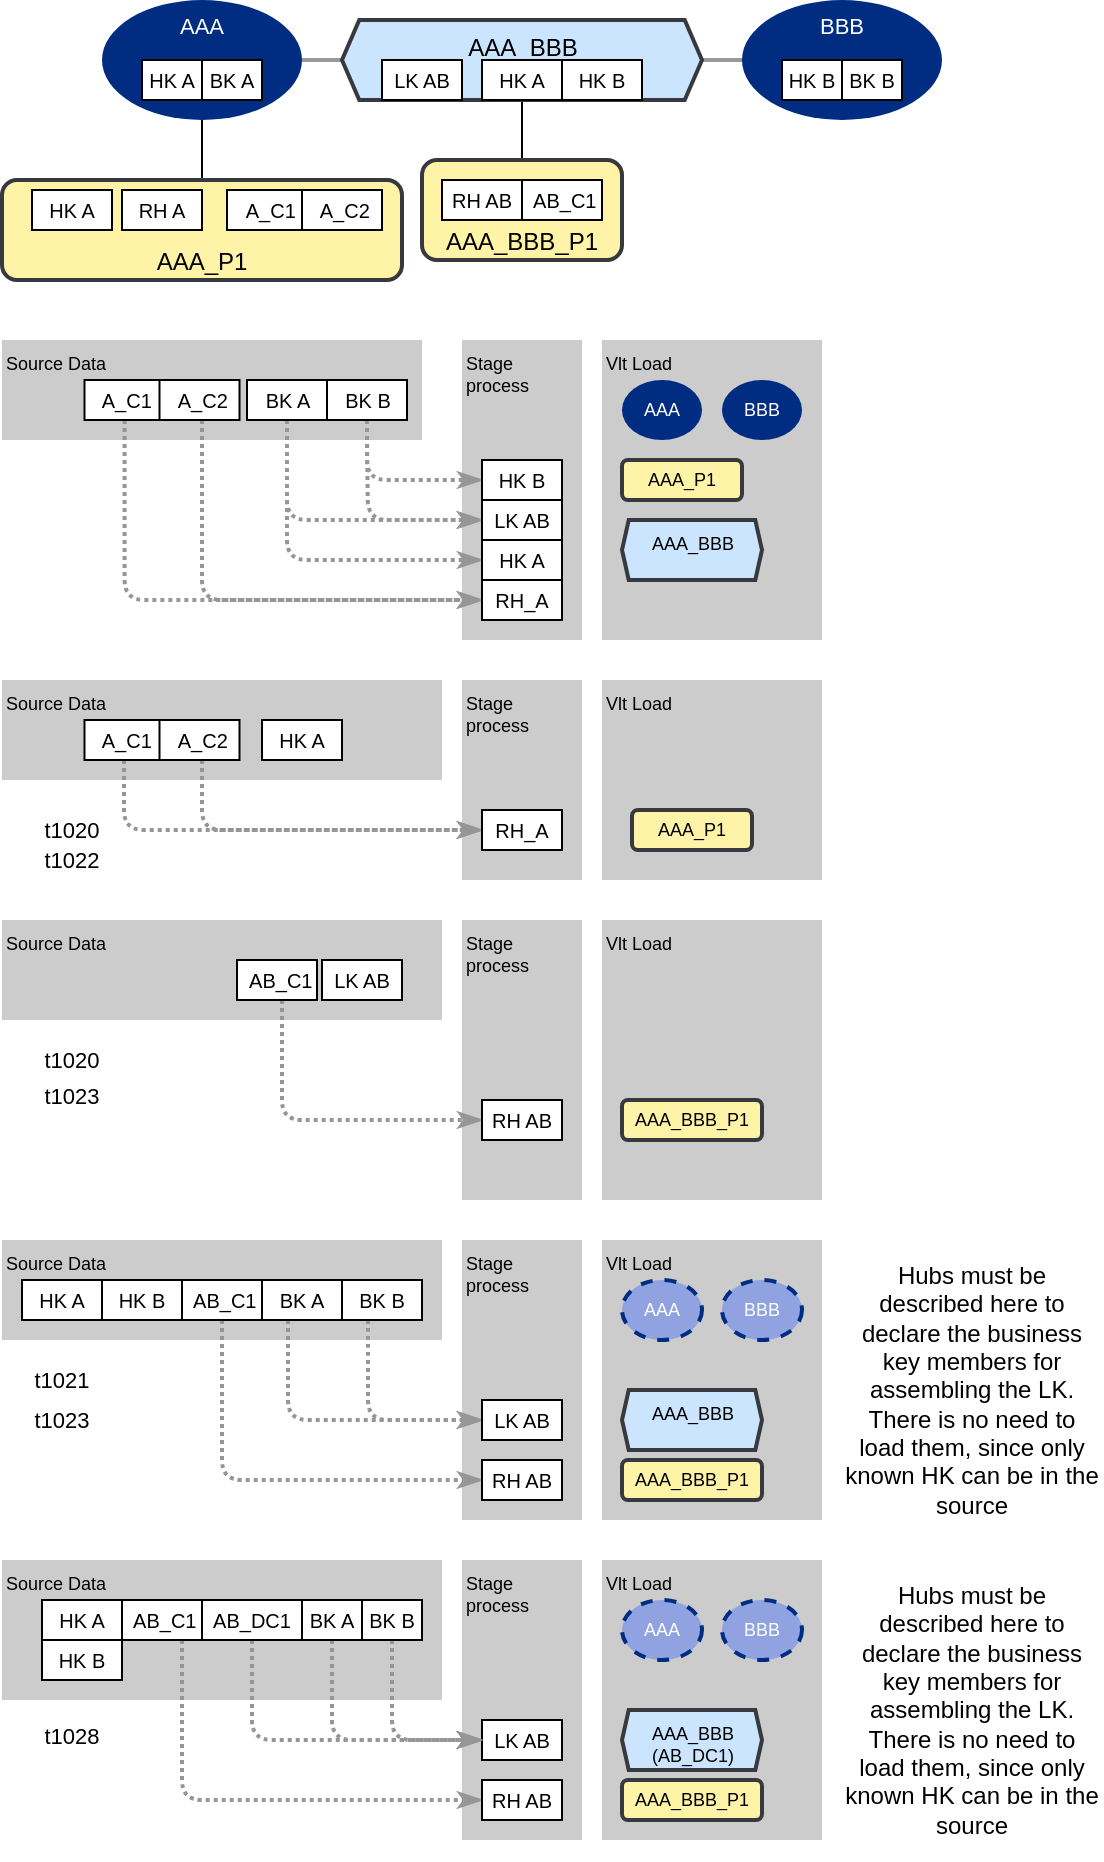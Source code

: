 <mxfile version="21.6.1" type="device">
  <diagram name="Seite-1" id="4nldZ2X44YXfPoI_JoEv">
    <mxGraphModel dx="775" dy="496" grid="1" gridSize="10" guides="1" tooltips="1" connect="1" arrows="1" fold="1" page="1" pageScale="1" pageWidth="1169" pageHeight="827" math="0" shadow="0">
      <root>
        <mxCell id="0" />
        <mxCell id="1" parent="0" />
        <mxCell id="vhCUdtXiWIf4BPjvFejv-14" value="Stage &lt;br style=&quot;font-size: 9px;&quot;&gt;process" style="rounded=0;whiteSpace=wrap;html=1;fontFamily=Helvetica;fontSize=9;fontColor=#000000;verticalAlign=top;fillColor=#CCCCCC;strokeColor=none;align=left;" parent="1" vertex="1">
          <mxGeometry x="300" y="680" width="60" height="140" as="geometry" />
        </mxCell>
        <mxCell id="vhCUdtXiWIf4BPjvFejv-13" value="Source Data" style="rounded=0;whiteSpace=wrap;html=1;fontFamily=Helvetica;fontSize=9;fontColor=#000000;verticalAlign=top;fillColor=#CCCCCC;strokeColor=none;align=left;" parent="1" vertex="1">
          <mxGeometry x="70" y="680" width="220" height="50" as="geometry" />
        </mxCell>
        <mxCell id="AOwtY-LI5ESdWI-Md5z0-16" style="edgeStyle=orthogonalEdgeStyle;shape=connector;rounded=1;jumpStyle=none;orthogonalLoop=1;jettySize=auto;html=1;entryX=0;entryY=0.5;entryDx=0;entryDy=0;labelBackgroundColor=default;strokeColor=default;strokeWidth=2;fontFamily=Helvetica;fontSize=11;fontColor=default;endArrow=none;endFill=0;opacity=40;" parent="1" source="AOwtY-LI5ESdWI-Md5z0-1" target="AOwtY-LI5ESdWI-Md5z0-2" edge="1">
          <mxGeometry relative="1" as="geometry" />
        </mxCell>
        <mxCell id="AOwtY-LI5ESdWI-Md5z0-1" value="AAA" style="strokeWidth=2;html=1;shape=mxgraph.flowchart.start_1;whiteSpace=wrap;strokeColor=none;fontColor=#ffffff;fillColor=#002C82;fontFamily=Helvetica;fontSize=11;verticalAlign=top;" parent="1" vertex="1">
          <mxGeometry x="120" y="60" width="100" height="60" as="geometry" />
        </mxCell>
        <mxCell id="AOwtY-LI5ESdWI-Md5z0-17" style="edgeStyle=orthogonalEdgeStyle;shape=connector;rounded=1;jumpStyle=none;orthogonalLoop=1;jettySize=auto;html=1;entryX=0;entryY=0.5;entryDx=0;entryDy=0;entryPerimeter=0;labelBackgroundColor=default;strokeColor=default;strokeWidth=2;fontFamily=Helvetica;fontSize=11;fontColor=default;endArrow=none;endFill=0;opacity=40;" parent="1" source="AOwtY-LI5ESdWI-Md5z0-2" target="AOwtY-LI5ESdWI-Md5z0-3" edge="1">
          <mxGeometry relative="1" as="geometry" />
        </mxCell>
        <mxCell id="vhCUdtXiWIf4BPjvFejv-76" style="edgeStyle=orthogonalEdgeStyle;shape=connector;rounded=1;jumpStyle=none;orthogonalLoop=1;jettySize=auto;html=1;labelBackgroundColor=default;strokeColor=default;fontFamily=Helvetica;fontSize=11;fontColor=default;endArrow=none;endFill=0;" parent="1" source="AOwtY-LI5ESdWI-Md5z0-2" target="vhCUdtXiWIf4BPjvFejv-73" edge="1">
          <mxGeometry relative="1" as="geometry" />
        </mxCell>
        <mxCell id="AOwtY-LI5ESdWI-Md5z0-2" value="AAA_BBB" style="verticalLabelPosition=middle;verticalAlign=top;html=1;shape=hexagon;perimeter=hexagonPerimeter2;arcSize=6;size=0.048;fillColor=#cce5ff;strokeColor=#36393d;strokeWidth=2;labelPosition=center;align=center;" parent="1" vertex="1">
          <mxGeometry x="240" y="70" width="180" height="40" as="geometry" />
        </mxCell>
        <mxCell id="AOwtY-LI5ESdWI-Md5z0-3" value="BBB" style="strokeWidth=2;html=1;shape=mxgraph.flowchart.start_1;whiteSpace=wrap;strokeColor=none;fontColor=#ffffff;fillColor=#002C82;fontFamily=Helvetica;fontSize=11;verticalAlign=top;" parent="1" vertex="1">
          <mxGeometry x="440" y="60" width="100" height="60" as="geometry" />
        </mxCell>
        <mxCell id="AOwtY-LI5ESdWI-Md5z0-15" style="edgeStyle=orthogonalEdgeStyle;shape=connector;rounded=1;jumpStyle=none;orthogonalLoop=1;jettySize=auto;html=1;entryX=0.5;entryY=1;entryDx=0;entryDy=0;entryPerimeter=0;labelBackgroundColor=default;strokeColor=default;fontFamily=Helvetica;fontSize=11;fontColor=default;endArrow=none;endFill=0;" parent="1" source="AOwtY-LI5ESdWI-Md5z0-4" target="AOwtY-LI5ESdWI-Md5z0-1" edge="1">
          <mxGeometry relative="1" as="geometry" />
        </mxCell>
        <mxCell id="AOwtY-LI5ESdWI-Md5z0-4" value="AAA_P1" style="rounded=1;whiteSpace=wrap;html=1;strokeColor=#36393d;fillColor=#FFF3A8;strokeWidth=2;verticalAlign=bottom;" parent="1" vertex="1">
          <mxGeometry x="70" y="150" width="200" height="50" as="geometry" />
        </mxCell>
        <mxCell id="AOwtY-LI5ESdWI-Md5z0-6" value="HK A" style="rounded=0;whiteSpace=wrap;html=1;fontSize=10;" parent="1" vertex="1">
          <mxGeometry x="140" y="90" width="30" height="20" as="geometry" />
        </mxCell>
        <mxCell id="AOwtY-LI5ESdWI-Md5z0-7" value="HK B" style="rounded=0;whiteSpace=wrap;html=1;fontSize=10;" parent="1" vertex="1">
          <mxGeometry x="460" y="90" width="30" height="20" as="geometry" />
        </mxCell>
        <mxCell id="AOwtY-LI5ESdWI-Md5z0-8" value="BK A" style="rounded=0;whiteSpace=wrap;html=1;fontSize=10;" parent="1" vertex="1">
          <mxGeometry x="170" y="90" width="30" height="20" as="geometry" />
        </mxCell>
        <mxCell id="AOwtY-LI5ESdWI-Md5z0-9" value="BK B" style="rounded=0;whiteSpace=wrap;html=1;fontSize=10;" parent="1" vertex="1">
          <mxGeometry x="490" y="90" width="30" height="20" as="geometry" />
        </mxCell>
        <mxCell id="AOwtY-LI5ESdWI-Md5z0-10" value="HK A" style="rounded=0;whiteSpace=wrap;html=1;fontSize=10;" parent="1" vertex="1">
          <mxGeometry x="85" y="155" width="40" height="20" as="geometry" />
        </mxCell>
        <mxCell id="AOwtY-LI5ESdWI-Md5z0-11" value="HK A" style="rounded=0;whiteSpace=wrap;html=1;fontSize=10;" parent="1" vertex="1">
          <mxGeometry x="310" y="90" width="40" height="20" as="geometry" />
        </mxCell>
        <mxCell id="AOwtY-LI5ESdWI-Md5z0-12" value="HK B" style="rounded=0;whiteSpace=wrap;html=1;fontSize=10;" parent="1" vertex="1">
          <mxGeometry x="350" y="90" width="40" height="20" as="geometry" />
        </mxCell>
        <mxCell id="AOwtY-LI5ESdWI-Md5z0-18" value="LK AB" style="rounded=0;whiteSpace=wrap;html=1;fontSize=10;" parent="1" vertex="1">
          <mxGeometry x="260" y="90" width="40" height="20" as="geometry" />
        </mxCell>
        <mxCell id="AOwtY-LI5ESdWI-Md5z0-19" value="RH A" style="rounded=0;whiteSpace=wrap;html=1;fontSize=10;" parent="1" vertex="1">
          <mxGeometry x="130" y="155" width="40" height="20" as="geometry" />
        </mxCell>
        <mxCell id="vhCUdtXiWIf4BPjvFejv-11" style="edgeStyle=orthogonalEdgeStyle;shape=connector;rounded=1;jumpStyle=none;orthogonalLoop=1;jettySize=auto;html=1;dashed=1;dashPattern=1 1;labelBackgroundColor=default;strokeColor=#969696;strokeWidth=2;fontFamily=Helvetica;fontSize=11;fontColor=#C2C2C2;endArrow=classicThin;endFill=1;" parent="1" source="vhCUdtXiWIf4BPjvFejv-2" target="vhCUdtXiWIf4BPjvFejv-5" edge="1">
          <mxGeometry relative="1" as="geometry">
            <Array as="points">
              <mxPoint x="213" y="770" />
            </Array>
          </mxGeometry>
        </mxCell>
        <mxCell id="vhCUdtXiWIf4BPjvFejv-2" value="BK A" style="rounded=0;whiteSpace=wrap;html=1;fontSize=10;" parent="1" vertex="1">
          <mxGeometry x="200" y="700" width="40" height="20" as="geometry" />
        </mxCell>
        <mxCell id="vhCUdtXiWIf4BPjvFejv-10" style="edgeStyle=orthogonalEdgeStyle;shape=connector;rounded=1;jumpStyle=none;orthogonalLoop=1;jettySize=auto;html=1;dashed=1;dashPattern=1 1;labelBackgroundColor=default;strokeColor=#969696;strokeWidth=2;fontFamily=Helvetica;fontSize=11;fontColor=#C2C2C2;endArrow=classicThin;endFill=1;" parent="1" source="vhCUdtXiWIf4BPjvFejv-3" target="vhCUdtXiWIf4BPjvFejv-5" edge="1">
          <mxGeometry relative="1" as="geometry">
            <Array as="points">
              <mxPoint x="253" y="730" />
              <mxPoint x="253" y="730" />
              <mxPoint x="253" y="770" />
            </Array>
          </mxGeometry>
        </mxCell>
        <mxCell id="vhCUdtXiWIf4BPjvFejv-3" value="BK B" style="rounded=0;whiteSpace=wrap;html=1;fontSize=10;" parent="1" vertex="1">
          <mxGeometry x="240" y="700" width="40" height="20" as="geometry" />
        </mxCell>
        <mxCell id="vhCUdtXiWIf4BPjvFejv-5" value="LK AB" style="rounded=0;whiteSpace=wrap;html=1;fontSize=10;" parent="1" vertex="1">
          <mxGeometry x="310" y="760" width="40" height="20" as="geometry" />
        </mxCell>
        <mxCell id="vhCUdtXiWIf4BPjvFejv-15" value="Vlt Load" style="rounded=0;whiteSpace=wrap;html=1;fontFamily=Helvetica;fontSize=9;fontColor=#000000;verticalAlign=top;fillColor=#CCCCCC;strokeColor=none;align=left;" parent="1" vertex="1">
          <mxGeometry x="370" y="680" width="110" height="140" as="geometry" />
        </mxCell>
        <mxCell id="vhCUdtXiWIf4BPjvFejv-19" value="&amp;nbsp;A_C1" style="rounded=0;whiteSpace=wrap;html=1;fontSize=10;" parent="1" vertex="1">
          <mxGeometry x="182.5" y="155" width="40" height="20" as="geometry" />
        </mxCell>
        <mxCell id="vhCUdtXiWIf4BPjvFejv-20" value="&amp;nbsp;A_C2" style="rounded=0;whiteSpace=wrap;html=1;fontSize=10;" parent="1" vertex="1">
          <mxGeometry x="220" y="155" width="40" height="20" as="geometry" />
        </mxCell>
        <mxCell id="vhCUdtXiWIf4BPjvFejv-21" value="AAA" style="strokeWidth=2;html=1;shape=mxgraph.flowchart.start_1;whiteSpace=wrap;strokeColor=#002C82;fontColor=#ffffff;fillColor=#90A2E0;fontFamily=Helvetica;fontSize=9;verticalAlign=middle;dashed=1;" parent="1" vertex="1">
          <mxGeometry x="380" y="700" width="40" height="30" as="geometry" />
        </mxCell>
        <mxCell id="vhCUdtXiWIf4BPjvFejv-24" value="AAA_BBB" style="verticalLabelPosition=middle;verticalAlign=top;html=1;shape=hexagon;perimeter=hexagonPerimeter2;arcSize=6;size=0.048;fillColor=#cce5ff;strokeColor=#36393d;strokeWidth=2;labelPosition=center;align=center;fontSize=9;" parent="1" vertex="1">
          <mxGeometry x="380" y="755" width="70" height="30" as="geometry" />
        </mxCell>
        <mxCell id="vhCUdtXiWIf4BPjvFejv-25" value="BBB" style="strokeWidth=2;html=1;shape=mxgraph.flowchart.start_1;whiteSpace=wrap;strokeColor=#002C82;fontColor=#ffffff;fillColor=#90A2E0;fontFamily=Helvetica;fontSize=9;verticalAlign=middle;dashed=1;" parent="1" vertex="1">
          <mxGeometry x="430" y="700" width="40" height="30" as="geometry" />
        </mxCell>
        <mxCell id="vhCUdtXiWIf4BPjvFejv-26" value="Stage &lt;br style=&quot;font-size: 9px;&quot;&gt;process" style="rounded=0;whiteSpace=wrap;html=1;fontFamily=Helvetica;fontSize=9;fontColor=#000000;verticalAlign=top;fillColor=#CCCCCC;strokeColor=none;align=left;" parent="1" vertex="1">
          <mxGeometry x="300" y="400" width="60" height="100" as="geometry" />
        </mxCell>
        <mxCell id="vhCUdtXiWIf4BPjvFejv-27" value="Source Data" style="rounded=0;whiteSpace=wrap;html=1;fontFamily=Helvetica;fontSize=9;fontColor=#000000;verticalAlign=top;fillColor=#CCCCCC;strokeColor=none;align=left;" parent="1" vertex="1">
          <mxGeometry x="70" y="400" width="220" height="50" as="geometry" />
        </mxCell>
        <mxCell id="vhCUdtXiWIf4BPjvFejv-37" value="Vlt Load" style="rounded=0;whiteSpace=wrap;html=1;fontFamily=Helvetica;fontSize=9;fontColor=#000000;verticalAlign=top;fillColor=#CCCCCC;strokeColor=none;align=left;" parent="1" vertex="1">
          <mxGeometry x="370" y="400" width="110" height="100" as="geometry" />
        </mxCell>
        <mxCell id="vhCUdtXiWIf4BPjvFejv-49" style="edgeStyle=elbowEdgeStyle;shape=connector;rounded=1;jumpStyle=none;orthogonalLoop=1;jettySize=auto;html=1;entryX=0;entryY=0.5;entryDx=0;entryDy=0;dashed=1;dashPattern=1 1;labelBackgroundColor=default;strokeColor=#969696;strokeWidth=2;fontFamily=Helvetica;fontSize=11;fontColor=#C2C2C2;endArrow=classicThin;endFill=1;" parent="1" source="vhCUdtXiWIf4BPjvFejv-38" target="vhCUdtXiWIf4BPjvFejv-40" edge="1">
          <mxGeometry relative="1" as="geometry">
            <Array as="points">
              <mxPoint x="131" y="460" />
            </Array>
          </mxGeometry>
        </mxCell>
        <mxCell id="vhCUdtXiWIf4BPjvFejv-38" value="&amp;nbsp;A_C1" style="rounded=0;whiteSpace=wrap;html=1;fontSize=10;" parent="1" vertex="1">
          <mxGeometry x="111.25" y="420" width="40" height="20" as="geometry" />
        </mxCell>
        <mxCell id="vhCUdtXiWIf4BPjvFejv-48" style="edgeStyle=elbowEdgeStyle;shape=connector;rounded=1;jumpStyle=none;orthogonalLoop=1;jettySize=auto;html=1;entryX=0;entryY=0.5;entryDx=0;entryDy=0;dashed=1;dashPattern=1 1;labelBackgroundColor=default;strokeColor=#969696;strokeWidth=2;fontFamily=Helvetica;fontSize=11;fontColor=#C2C2C2;endArrow=classicThin;endFill=1;" parent="1" source="vhCUdtXiWIf4BPjvFejv-39" target="vhCUdtXiWIf4BPjvFejv-40" edge="1">
          <mxGeometry relative="1" as="geometry">
            <Array as="points">
              <mxPoint x="170" y="460" />
            </Array>
          </mxGeometry>
        </mxCell>
        <mxCell id="vhCUdtXiWIf4BPjvFejv-39" value="&amp;nbsp;A_C2" style="rounded=0;whiteSpace=wrap;html=1;fontSize=10;" parent="1" vertex="1">
          <mxGeometry x="148.75" y="420" width="40" height="20" as="geometry" />
        </mxCell>
        <mxCell id="vhCUdtXiWIf4BPjvFejv-40" value="RH_A" style="rounded=0;whiteSpace=wrap;html=1;fontSize=10;" parent="1" vertex="1">
          <mxGeometry x="310" y="465" width="40" height="20" as="geometry" />
        </mxCell>
        <mxCell id="vhCUdtXiWIf4BPjvFejv-42" value="AAA_P1" style="rounded=1;whiteSpace=wrap;html=1;strokeColor=#36393d;fillColor=#FFF3A8;strokeWidth=2;verticalAlign=middle;fontSize=9;" parent="1" vertex="1">
          <mxGeometry x="385" y="465" width="60" height="20" as="geometry" />
        </mxCell>
        <mxCell id="vhCUdtXiWIf4BPjvFejv-47" value="HK A" style="rounded=0;whiteSpace=wrap;html=1;fontSize=10;" parent="1" vertex="1">
          <mxGeometry x="200" y="420" width="40" height="20" as="geometry" />
        </mxCell>
        <mxCell id="vhCUdtXiWIf4BPjvFejv-50" value="Stage &lt;br style=&quot;font-size: 9px;&quot;&gt;process" style="rounded=0;whiteSpace=wrap;html=1;fontFamily=Helvetica;fontSize=9;fontColor=#000000;verticalAlign=top;fillColor=#CCCCCC;strokeColor=none;align=left;" parent="1" vertex="1">
          <mxGeometry x="300" y="230" width="60" height="150" as="geometry" />
        </mxCell>
        <mxCell id="vhCUdtXiWIf4BPjvFejv-51" value="Source Data" style="rounded=0;whiteSpace=wrap;html=1;fontFamily=Helvetica;fontSize=9;fontColor=#000000;verticalAlign=top;fillColor=#CCCCCC;strokeColor=none;align=left;" parent="1" vertex="1">
          <mxGeometry x="70" y="230" width="210" height="50" as="geometry" />
        </mxCell>
        <mxCell id="vhCUdtXiWIf4BPjvFejv-52" style="edgeStyle=orthogonalEdgeStyle;shape=connector;rounded=1;jumpStyle=none;orthogonalLoop=1;jettySize=auto;html=1;dashed=1;dashPattern=1 1;labelBackgroundColor=default;strokeColor=#969696;strokeWidth=2;fontFamily=Helvetica;fontSize=11;fontColor=#C2C2C2;endArrow=classicThin;endFill=1;" parent="1" source="vhCUdtXiWIf4BPjvFejv-54" target="vhCUdtXiWIf4BPjvFejv-58" edge="1">
          <mxGeometry relative="1" as="geometry">
            <Array as="points">
              <mxPoint x="213" y="340" />
            </Array>
          </mxGeometry>
        </mxCell>
        <mxCell id="vhCUdtXiWIf4BPjvFejv-53" style="edgeStyle=orthogonalEdgeStyle;shape=connector;rounded=1;jumpStyle=none;orthogonalLoop=1;jettySize=auto;html=1;dashed=1;dashPattern=1 1;labelBackgroundColor=default;strokeColor=#969696;strokeWidth=2;fontFamily=Helvetica;fontSize=11;fontColor=#C2C2C2;endArrow=classicThin;endFill=1;" parent="1" source="vhCUdtXiWIf4BPjvFejv-54" target="vhCUdtXiWIf4BPjvFejv-59" edge="1">
          <mxGeometry relative="1" as="geometry">
            <Array as="points">
              <mxPoint x="213" y="320" />
            </Array>
          </mxGeometry>
        </mxCell>
        <mxCell id="vhCUdtXiWIf4BPjvFejv-54" value="BK A" style="rounded=0;whiteSpace=wrap;html=1;fontSize=10;" parent="1" vertex="1">
          <mxGeometry x="192.5" y="250" width="40" height="20" as="geometry" />
        </mxCell>
        <mxCell id="vhCUdtXiWIf4BPjvFejv-55" style="edgeStyle=orthogonalEdgeStyle;shape=connector;rounded=1;jumpStyle=none;orthogonalLoop=1;jettySize=auto;html=1;dashed=1;dashPattern=1 1;labelBackgroundColor=default;strokeColor=#969696;strokeWidth=2;fontFamily=Helvetica;fontSize=11;fontColor=#C2C2C2;endArrow=classicThin;endFill=1;" parent="1" source="vhCUdtXiWIf4BPjvFejv-57" target="vhCUdtXiWIf4BPjvFejv-59" edge="1">
          <mxGeometry relative="1" as="geometry">
            <Array as="points">
              <mxPoint x="253" y="280" />
              <mxPoint x="253" y="280" />
              <mxPoint x="253" y="320" />
            </Array>
          </mxGeometry>
        </mxCell>
        <mxCell id="vhCUdtXiWIf4BPjvFejv-56" style="edgeStyle=orthogonalEdgeStyle;shape=connector;rounded=1;jumpStyle=none;orthogonalLoop=1;jettySize=auto;html=1;dashed=1;dashPattern=1 1;labelBackgroundColor=default;strokeColor=#969696;strokeWidth=2;fontFamily=Helvetica;fontSize=11;fontColor=#C2C2C2;endArrow=classicThin;endFill=1;" parent="1" source="vhCUdtXiWIf4BPjvFejv-57" target="vhCUdtXiWIf4BPjvFejv-60" edge="1">
          <mxGeometry relative="1" as="geometry">
            <Array as="points">
              <mxPoint x="253" y="300" />
            </Array>
          </mxGeometry>
        </mxCell>
        <mxCell id="vhCUdtXiWIf4BPjvFejv-57" value="BK B" style="rounded=0;whiteSpace=wrap;html=1;fontSize=10;" parent="1" vertex="1">
          <mxGeometry x="232.5" y="250" width="40" height="20" as="geometry" />
        </mxCell>
        <mxCell id="vhCUdtXiWIf4BPjvFejv-58" value="HK A" style="rounded=0;whiteSpace=wrap;html=1;fontSize=10;" parent="1" vertex="1">
          <mxGeometry x="310" y="330" width="40" height="20" as="geometry" />
        </mxCell>
        <mxCell id="vhCUdtXiWIf4BPjvFejv-59" value="LK AB" style="rounded=0;whiteSpace=wrap;html=1;fontSize=10;" parent="1" vertex="1">
          <mxGeometry x="310" y="310" width="40" height="20" as="geometry" />
        </mxCell>
        <mxCell id="vhCUdtXiWIf4BPjvFejv-60" value="HK B" style="rounded=0;whiteSpace=wrap;html=1;fontSize=10;" parent="1" vertex="1">
          <mxGeometry x="310" y="290" width="40" height="20" as="geometry" />
        </mxCell>
        <mxCell id="vhCUdtXiWIf4BPjvFejv-61" value="Vlt Load" style="rounded=0;whiteSpace=wrap;html=1;fontFamily=Helvetica;fontSize=9;fontColor=#000000;verticalAlign=top;fillColor=#CCCCCC;strokeColor=none;align=left;" parent="1" vertex="1">
          <mxGeometry x="370" y="230" width="110" height="150" as="geometry" />
        </mxCell>
        <mxCell id="vhCUdtXiWIf4BPjvFejv-62" style="edgeStyle=orthogonalEdgeStyle;shape=connector;rounded=1;jumpStyle=none;orthogonalLoop=1;jettySize=auto;html=1;entryX=0;entryY=0.5;entryDx=0;entryDy=0;dashed=1;dashPattern=1 1;labelBackgroundColor=default;strokeColor=#969696;strokeWidth=2;fontFamily=Helvetica;fontSize=11;fontColor=#C2C2C2;endArrow=classicThin;endFill=1;" parent="1" source="vhCUdtXiWIf4BPjvFejv-63" target="vhCUdtXiWIf4BPjvFejv-66" edge="1">
          <mxGeometry relative="1" as="geometry">
            <Array as="points">
              <mxPoint x="131" y="360" />
            </Array>
          </mxGeometry>
        </mxCell>
        <mxCell id="vhCUdtXiWIf4BPjvFejv-63" value="&amp;nbsp;A_C1" style="rounded=0;whiteSpace=wrap;html=1;fontSize=10;" parent="1" vertex="1">
          <mxGeometry x="111.25" y="250" width="40" height="20" as="geometry" />
        </mxCell>
        <mxCell id="vhCUdtXiWIf4BPjvFejv-64" style="edgeStyle=orthogonalEdgeStyle;shape=connector;rounded=1;jumpStyle=none;orthogonalLoop=1;jettySize=auto;html=1;entryX=0;entryY=0.5;entryDx=0;entryDy=0;dashed=1;dashPattern=1 1;labelBackgroundColor=default;strokeColor=#969696;strokeWidth=2;fontFamily=Helvetica;fontSize=11;fontColor=#C2C2C2;endArrow=classicThin;endFill=1;" parent="1" source="vhCUdtXiWIf4BPjvFejv-65" target="vhCUdtXiWIf4BPjvFejv-66" edge="1">
          <mxGeometry relative="1" as="geometry">
            <Array as="points">
              <mxPoint x="170" y="360" />
            </Array>
          </mxGeometry>
        </mxCell>
        <mxCell id="vhCUdtXiWIf4BPjvFejv-65" value="&amp;nbsp;A_C2" style="rounded=0;whiteSpace=wrap;html=1;fontSize=10;" parent="1" vertex="1">
          <mxGeometry x="148.75" y="250" width="40" height="20" as="geometry" />
        </mxCell>
        <mxCell id="vhCUdtXiWIf4BPjvFejv-66" value="RH_A" style="rounded=0;whiteSpace=wrap;html=1;fontSize=10;" parent="1" vertex="1">
          <mxGeometry x="310" y="350" width="40" height="20" as="geometry" />
        </mxCell>
        <mxCell id="vhCUdtXiWIf4BPjvFejv-67" value="AAA" style="strokeWidth=2;html=1;shape=mxgraph.flowchart.start_1;whiteSpace=wrap;strokeColor=none;fontColor=#ffffff;fillColor=#002C82;fontFamily=Helvetica;fontSize=9;verticalAlign=middle;" parent="1" vertex="1">
          <mxGeometry x="380" y="250" width="40" height="30" as="geometry" />
        </mxCell>
        <mxCell id="vhCUdtXiWIf4BPjvFejv-68" value="AAA_P1" style="rounded=1;whiteSpace=wrap;html=1;strokeColor=#36393d;fillColor=#FFF3A8;strokeWidth=2;verticalAlign=middle;fontSize=9;" parent="1" vertex="1">
          <mxGeometry x="380" y="290" width="60" height="20" as="geometry" />
        </mxCell>
        <mxCell id="vhCUdtXiWIf4BPjvFejv-69" value="AAA_BBB" style="verticalLabelPosition=middle;verticalAlign=top;html=1;shape=hexagon;perimeter=hexagonPerimeter2;arcSize=6;size=0.048;fillColor=#cce5ff;strokeColor=#36393d;strokeWidth=2;labelPosition=center;align=center;fontSize=9;" parent="1" vertex="1">
          <mxGeometry x="380" y="320" width="70" height="30" as="geometry" />
        </mxCell>
        <mxCell id="vhCUdtXiWIf4BPjvFejv-70" value="BBB" style="strokeWidth=2;html=1;shape=mxgraph.flowchart.start_1;whiteSpace=wrap;strokeColor=none;fontColor=#ffffff;fillColor=#002C82;fontFamily=Helvetica;fontSize=9;verticalAlign=middle;" parent="1" vertex="1">
          <mxGeometry x="430" y="250" width="40" height="30" as="geometry" />
        </mxCell>
        <mxCell id="vhCUdtXiWIf4BPjvFejv-71" value="HK B" style="rounded=0;whiteSpace=wrap;html=1;fontSize=10;" parent="1" vertex="1">
          <mxGeometry x="120" y="700" width="40" height="20" as="geometry" />
        </mxCell>
        <mxCell id="vhCUdtXiWIf4BPjvFejv-72" value="HK A" style="rounded=0;whiteSpace=wrap;html=1;fontSize=10;" parent="1" vertex="1">
          <mxGeometry x="80" y="700" width="40" height="20" as="geometry" />
        </mxCell>
        <mxCell id="vhCUdtXiWIf4BPjvFejv-73" value="AAA_BBB_P1" style="rounded=1;whiteSpace=wrap;html=1;strokeColor=#36393d;fillColor=#FFF3A8;strokeWidth=2;verticalAlign=bottom;" parent="1" vertex="1">
          <mxGeometry x="280" y="140" width="100" height="50" as="geometry" />
        </mxCell>
        <mxCell id="vhCUdtXiWIf4BPjvFejv-74" value="&amp;nbsp;AB_C1" style="rounded=0;whiteSpace=wrap;html=1;fontSize=10;" parent="1" vertex="1">
          <mxGeometry x="330" y="150" width="40" height="20" as="geometry" />
        </mxCell>
        <mxCell id="vhCUdtXiWIf4BPjvFejv-75" value="RH AB" style="rounded=0;whiteSpace=wrap;html=1;fontSize=10;" parent="1" vertex="1">
          <mxGeometry x="290" y="150" width="40" height="20" as="geometry" />
        </mxCell>
        <mxCell id="vhCUdtXiWIf4BPjvFejv-79" style="edgeStyle=orthogonalEdgeStyle;shape=connector;rounded=1;jumpStyle=none;orthogonalLoop=1;jettySize=auto;html=1;entryX=0;entryY=0.5;entryDx=0;entryDy=0;dashed=1;dashPattern=1 1;labelBackgroundColor=default;strokeColor=#969696;strokeWidth=2;fontFamily=Helvetica;fontSize=11;fontColor=#C2C2C2;endArrow=classicThin;endFill=1;" parent="1" source="vhCUdtXiWIf4BPjvFejv-77" target="vhCUdtXiWIf4BPjvFejv-78" edge="1">
          <mxGeometry relative="1" as="geometry">
            <Array as="points">
              <mxPoint x="180" y="800" />
            </Array>
          </mxGeometry>
        </mxCell>
        <mxCell id="vhCUdtXiWIf4BPjvFejv-77" value="&amp;nbsp;AB_C1" style="rounded=0;whiteSpace=wrap;html=1;fontSize=10;" parent="1" vertex="1">
          <mxGeometry x="160" y="700" width="40" height="20" as="geometry" />
        </mxCell>
        <mxCell id="vhCUdtXiWIf4BPjvFejv-78" value="RH AB" style="rounded=0;whiteSpace=wrap;html=1;fontSize=10;" parent="1" vertex="1">
          <mxGeometry x="310" y="790" width="40" height="20" as="geometry" />
        </mxCell>
        <mxCell id="vhCUdtXiWIf4BPjvFejv-80" value="AAA_BBB_P1" style="rounded=1;whiteSpace=wrap;html=1;strokeColor=#36393d;fillColor=#FFF3A8;strokeWidth=2;verticalAlign=middle;fontSize=9;" parent="1" vertex="1">
          <mxGeometry x="380" y="790" width="70" height="20" as="geometry" />
        </mxCell>
        <mxCell id="vhCUdtXiWIf4BPjvFejv-81" value="Stage &lt;br style=&quot;font-size: 9px;&quot;&gt;process" style="rounded=0;whiteSpace=wrap;html=1;fontFamily=Helvetica;fontSize=9;fontColor=#000000;verticalAlign=top;fillColor=#CCCCCC;strokeColor=none;align=left;" parent="1" vertex="1">
          <mxGeometry x="300" y="520" width="60" height="140" as="geometry" />
        </mxCell>
        <mxCell id="vhCUdtXiWIf4BPjvFejv-82" value="Source Data" style="rounded=0;whiteSpace=wrap;html=1;fontFamily=Helvetica;fontSize=9;fontColor=#000000;verticalAlign=top;fillColor=#CCCCCC;strokeColor=none;align=left;" parent="1" vertex="1">
          <mxGeometry x="70" y="520" width="220" height="50" as="geometry" />
        </mxCell>
        <mxCell id="vhCUdtXiWIf4BPjvFejv-88" value="Vlt Load" style="rounded=0;whiteSpace=wrap;html=1;fontFamily=Helvetica;fontSize=9;fontColor=#000000;verticalAlign=top;fillColor=#CCCCCC;strokeColor=none;align=left;" parent="1" vertex="1">
          <mxGeometry x="370" y="520" width="110" height="140" as="geometry" />
        </mxCell>
        <mxCell id="vhCUdtXiWIf4BPjvFejv-94" style="edgeStyle=orthogonalEdgeStyle;shape=connector;rounded=1;jumpStyle=none;orthogonalLoop=1;jettySize=auto;html=1;entryX=0;entryY=0.5;entryDx=0;entryDy=0;dashed=1;dashPattern=1 1;labelBackgroundColor=default;strokeColor=#969696;strokeWidth=2;fontFamily=Helvetica;fontSize=11;fontColor=#C2C2C2;endArrow=classicThin;endFill=1;" parent="1" source="vhCUdtXiWIf4BPjvFejv-95" target="vhCUdtXiWIf4BPjvFejv-96" edge="1">
          <mxGeometry relative="1" as="geometry">
            <Array as="points">
              <mxPoint x="210" y="620" />
            </Array>
          </mxGeometry>
        </mxCell>
        <mxCell id="vhCUdtXiWIf4BPjvFejv-95" value="&amp;nbsp;AB_C1" style="rounded=0;whiteSpace=wrap;html=1;fontSize=10;" parent="1" vertex="1">
          <mxGeometry x="187.5" y="540" width="40" height="20" as="geometry" />
        </mxCell>
        <mxCell id="vhCUdtXiWIf4BPjvFejv-96" value="RH AB" style="rounded=0;whiteSpace=wrap;html=1;fontSize=10;" parent="1" vertex="1">
          <mxGeometry x="310" y="610" width="40" height="20" as="geometry" />
        </mxCell>
        <mxCell id="vhCUdtXiWIf4BPjvFejv-97" value="AAA_BBB_P1" style="rounded=1;whiteSpace=wrap;html=1;strokeColor=#36393d;fillColor=#FFF3A8;strokeWidth=2;verticalAlign=middle;fontSize=9;" parent="1" vertex="1">
          <mxGeometry x="380" y="610" width="70" height="20" as="geometry" />
        </mxCell>
        <mxCell id="vhCUdtXiWIf4BPjvFejv-98" value="LK AB" style="rounded=0;whiteSpace=wrap;html=1;fontSize=10;" parent="1" vertex="1">
          <mxGeometry x="230" y="540" width="40" height="20" as="geometry" />
        </mxCell>
        <mxCell id="vhCUdtXiWIf4BPjvFejv-99" value="Hubs must be described here to declare the business key members for assembling the LK.&lt;br&gt;There is no need to load them, since only known HK can be in the source" style="text;html=1;strokeColor=none;fillColor=none;align=center;verticalAlign=middle;whiteSpace=wrap;rounded=0;fontSize=12;fontFamily=Helvetica;fontColor=#000000;" parent="1" vertex="1">
          <mxGeometry x="490" y="680" width="130" height="150" as="geometry" />
        </mxCell>
        <mxCell id="kh0wWIFjqe9-NFcpJnxV-1" value="Stage &lt;br style=&quot;font-size: 9px;&quot;&gt;process" style="rounded=0;whiteSpace=wrap;html=1;fontFamily=Helvetica;fontSize=9;fontColor=#000000;verticalAlign=top;fillColor=#CCCCCC;strokeColor=none;align=left;" vertex="1" parent="1">
          <mxGeometry x="300" y="840" width="60" height="140" as="geometry" />
        </mxCell>
        <mxCell id="kh0wWIFjqe9-NFcpJnxV-2" value="Source Data" style="rounded=0;whiteSpace=wrap;html=1;fontFamily=Helvetica;fontSize=9;fontColor=#000000;verticalAlign=top;fillColor=#CCCCCC;strokeColor=none;align=left;" vertex="1" parent="1">
          <mxGeometry x="70" y="840" width="220" height="70" as="geometry" />
        </mxCell>
        <mxCell id="kh0wWIFjqe9-NFcpJnxV-3" style="edgeStyle=orthogonalEdgeStyle;shape=connector;rounded=1;jumpStyle=none;orthogonalLoop=1;jettySize=auto;html=1;dashed=1;dashPattern=1 1;labelBackgroundColor=default;strokeColor=#969696;strokeWidth=2;fontFamily=Helvetica;fontSize=11;fontColor=#C2C2C2;endArrow=classicThin;endFill=1;" edge="1" source="kh0wWIFjqe9-NFcpJnxV-4" target="kh0wWIFjqe9-NFcpJnxV-7" parent="1">
          <mxGeometry relative="1" as="geometry">
            <Array as="points">
              <mxPoint x="235" y="930" />
            </Array>
          </mxGeometry>
        </mxCell>
        <mxCell id="kh0wWIFjqe9-NFcpJnxV-4" value="BK A" style="rounded=0;whiteSpace=wrap;html=1;fontSize=10;" vertex="1" parent="1">
          <mxGeometry x="220" y="860" width="30" height="20" as="geometry" />
        </mxCell>
        <mxCell id="kh0wWIFjqe9-NFcpJnxV-5" style="edgeStyle=orthogonalEdgeStyle;shape=connector;rounded=1;jumpStyle=none;orthogonalLoop=1;jettySize=auto;html=1;dashed=1;dashPattern=1 1;labelBackgroundColor=default;strokeColor=#969696;strokeWidth=2;fontFamily=Helvetica;fontSize=11;fontColor=#C2C2C2;endArrow=classicThin;endFill=1;" edge="1" source="kh0wWIFjqe9-NFcpJnxV-6" target="kh0wWIFjqe9-NFcpJnxV-7" parent="1">
          <mxGeometry relative="1" as="geometry">
            <Array as="points">
              <mxPoint x="265" y="930" />
            </Array>
          </mxGeometry>
        </mxCell>
        <mxCell id="kh0wWIFjqe9-NFcpJnxV-6" value="BK B" style="rounded=0;whiteSpace=wrap;html=1;fontSize=10;" vertex="1" parent="1">
          <mxGeometry x="250" y="860" width="30" height="20" as="geometry" />
        </mxCell>
        <mxCell id="kh0wWIFjqe9-NFcpJnxV-7" value="LK AB" style="rounded=0;whiteSpace=wrap;html=1;fontSize=10;" vertex="1" parent="1">
          <mxGeometry x="310" y="920" width="40" height="20" as="geometry" />
        </mxCell>
        <mxCell id="kh0wWIFjqe9-NFcpJnxV-8" value="Vlt Load" style="rounded=0;whiteSpace=wrap;html=1;fontFamily=Helvetica;fontSize=9;fontColor=#000000;verticalAlign=top;fillColor=#CCCCCC;strokeColor=none;align=left;" vertex="1" parent="1">
          <mxGeometry x="370" y="840" width="110" height="140" as="geometry" />
        </mxCell>
        <mxCell id="kh0wWIFjqe9-NFcpJnxV-9" value="AAA" style="strokeWidth=2;html=1;shape=mxgraph.flowchart.start_1;whiteSpace=wrap;strokeColor=#002C82;fontColor=#ffffff;fillColor=#90A2E0;fontFamily=Helvetica;fontSize=9;verticalAlign=middle;dashed=1;" vertex="1" parent="1">
          <mxGeometry x="380" y="860" width="40" height="30" as="geometry" />
        </mxCell>
        <mxCell id="kh0wWIFjqe9-NFcpJnxV-10" value="AAA_BBB&lt;br&gt;(AB_DC1)" style="verticalLabelPosition=middle;verticalAlign=top;html=1;shape=hexagon;perimeter=hexagonPerimeter2;arcSize=6;size=0.048;fillColor=#cce5ff;strokeColor=#36393d;strokeWidth=2;labelPosition=center;align=center;fontSize=9;" vertex="1" parent="1">
          <mxGeometry x="380" y="915" width="70" height="30" as="geometry" />
        </mxCell>
        <mxCell id="kh0wWIFjqe9-NFcpJnxV-11" value="BBB" style="strokeWidth=2;html=1;shape=mxgraph.flowchart.start_1;whiteSpace=wrap;strokeColor=#002C82;fontColor=#ffffff;fillColor=#90A2E0;fontFamily=Helvetica;fontSize=9;verticalAlign=middle;dashed=1;" vertex="1" parent="1">
          <mxGeometry x="430" y="860" width="40" height="30" as="geometry" />
        </mxCell>
        <mxCell id="kh0wWIFjqe9-NFcpJnxV-12" value="HK B" style="rounded=0;whiteSpace=wrap;html=1;fontSize=10;" vertex="1" parent="1">
          <mxGeometry x="90" y="880" width="40" height="20" as="geometry" />
        </mxCell>
        <mxCell id="kh0wWIFjqe9-NFcpJnxV-13" value="HK A" style="rounded=0;whiteSpace=wrap;html=1;fontSize=10;" vertex="1" parent="1">
          <mxGeometry x="90" y="860" width="40" height="20" as="geometry" />
        </mxCell>
        <mxCell id="kh0wWIFjqe9-NFcpJnxV-14" style="edgeStyle=orthogonalEdgeStyle;shape=connector;rounded=1;jumpStyle=none;orthogonalLoop=1;jettySize=auto;html=1;entryX=0;entryY=0.5;entryDx=0;entryDy=0;dashed=1;dashPattern=1 1;labelBackgroundColor=default;strokeColor=#969696;strokeWidth=2;fontFamily=Helvetica;fontSize=11;fontColor=#C2C2C2;endArrow=classicThin;endFill=1;" edge="1" source="kh0wWIFjqe9-NFcpJnxV-15" target="kh0wWIFjqe9-NFcpJnxV-16" parent="1">
          <mxGeometry relative="1" as="geometry">
            <Array as="points">
              <mxPoint x="160" y="960" />
            </Array>
          </mxGeometry>
        </mxCell>
        <mxCell id="kh0wWIFjqe9-NFcpJnxV-15" value="&amp;nbsp;AB_C1" style="rounded=0;whiteSpace=wrap;html=1;fontSize=10;" vertex="1" parent="1">
          <mxGeometry x="130" y="860" width="40" height="20" as="geometry" />
        </mxCell>
        <mxCell id="kh0wWIFjqe9-NFcpJnxV-16" value="RH AB" style="rounded=0;whiteSpace=wrap;html=1;fontSize=10;" vertex="1" parent="1">
          <mxGeometry x="310" y="950" width="40" height="20" as="geometry" />
        </mxCell>
        <mxCell id="kh0wWIFjqe9-NFcpJnxV-17" value="AAA_BBB_P1" style="rounded=1;whiteSpace=wrap;html=1;strokeColor=#36393d;fillColor=#FFF3A8;strokeWidth=2;verticalAlign=middle;fontSize=9;" vertex="1" parent="1">
          <mxGeometry x="380" y="950" width="70" height="20" as="geometry" />
        </mxCell>
        <mxCell id="kh0wWIFjqe9-NFcpJnxV-18" value="Hubs must be described here to declare the business key members for assembling the LK.&lt;br&gt;There is no need to load them, since only known HK can be in the source" style="text;html=1;strokeColor=none;fillColor=none;align=center;verticalAlign=middle;whiteSpace=wrap;rounded=0;fontSize=12;fontFamily=Helvetica;fontColor=#000000;" vertex="1" parent="1">
          <mxGeometry x="490" y="840" width="130" height="150" as="geometry" />
        </mxCell>
        <mxCell id="kh0wWIFjqe9-NFcpJnxV-20" style="edgeStyle=orthogonalEdgeStyle;shape=connector;rounded=1;jumpStyle=none;orthogonalLoop=1;jettySize=auto;html=1;entryX=0;entryY=0.5;entryDx=0;entryDy=0;dashed=1;dashPattern=1 1;labelBackgroundColor=default;strokeColor=#969696;strokeWidth=2;fontFamily=Helvetica;fontSize=11;fontColor=#C2C2C2;endArrow=classicThin;endFill=1;" edge="1" parent="1" source="kh0wWIFjqe9-NFcpJnxV-19" target="kh0wWIFjqe9-NFcpJnxV-7">
          <mxGeometry relative="1" as="geometry">
            <Array as="points">
              <mxPoint x="195" y="930" />
            </Array>
          </mxGeometry>
        </mxCell>
        <mxCell id="kh0wWIFjqe9-NFcpJnxV-19" value="AB_DC1" style="rounded=0;whiteSpace=wrap;html=1;fontSize=10;" vertex="1" parent="1">
          <mxGeometry x="170" y="860" width="50" height="20" as="geometry" />
        </mxCell>
        <mxCell id="kh0wWIFjqe9-NFcpJnxV-21" value="t1020" style="text;html=1;strokeColor=none;fillColor=none;align=center;verticalAlign=middle;whiteSpace=wrap;rounded=0;fontSize=11;fontFamily=Helvetica;fontColor=#000000;" vertex="1" parent="1">
          <mxGeometry x="80" y="467.5" width="50" height="15" as="geometry" />
        </mxCell>
        <mxCell id="kh0wWIFjqe9-NFcpJnxV-22" value="t1020" style="text;html=1;strokeColor=none;fillColor=none;align=center;verticalAlign=middle;whiteSpace=wrap;rounded=0;fontSize=11;fontFamily=Helvetica;fontColor=#000000;" vertex="1" parent="1">
          <mxGeometry x="80" y="582.5" width="50" height="15" as="geometry" />
        </mxCell>
        <mxCell id="kh0wWIFjqe9-NFcpJnxV-23" value="t1021" style="text;html=1;strokeColor=none;fillColor=none;align=center;verticalAlign=middle;whiteSpace=wrap;rounded=0;fontSize=11;fontFamily=Helvetica;fontColor=#000000;" vertex="1" parent="1">
          <mxGeometry x="75" y="742.5" width="50" height="15" as="geometry" />
        </mxCell>
        <mxCell id="kh0wWIFjqe9-NFcpJnxV-24" value="t1028" style="text;html=1;strokeColor=none;fillColor=none;align=center;verticalAlign=middle;whiteSpace=wrap;rounded=0;fontSize=11;fontFamily=Helvetica;fontColor=#000000;" vertex="1" parent="1">
          <mxGeometry x="80" y="920" width="50" height="15" as="geometry" />
        </mxCell>
        <mxCell id="kh0wWIFjqe9-NFcpJnxV-25" value="t1022" style="text;html=1;strokeColor=none;fillColor=none;align=center;verticalAlign=middle;whiteSpace=wrap;rounded=0;fontSize=11;fontFamily=Helvetica;fontColor=#000000;" vertex="1" parent="1">
          <mxGeometry x="80" y="482.5" width="50" height="15" as="geometry" />
        </mxCell>
        <mxCell id="kh0wWIFjqe9-NFcpJnxV-26" value="t1023" style="text;html=1;strokeColor=none;fillColor=none;align=center;verticalAlign=middle;whiteSpace=wrap;rounded=0;fontSize=11;fontFamily=Helvetica;fontColor=#000000;" vertex="1" parent="1">
          <mxGeometry x="80" y="600" width="50" height="15" as="geometry" />
        </mxCell>
        <mxCell id="kh0wWIFjqe9-NFcpJnxV-27" value="t1023" style="text;html=1;strokeColor=none;fillColor=none;align=center;verticalAlign=middle;whiteSpace=wrap;rounded=0;fontSize=11;fontFamily=Helvetica;fontColor=#000000;" vertex="1" parent="1">
          <mxGeometry x="75" y="762.5" width="50" height="15" as="geometry" />
        </mxCell>
      </root>
    </mxGraphModel>
  </diagram>
</mxfile>
